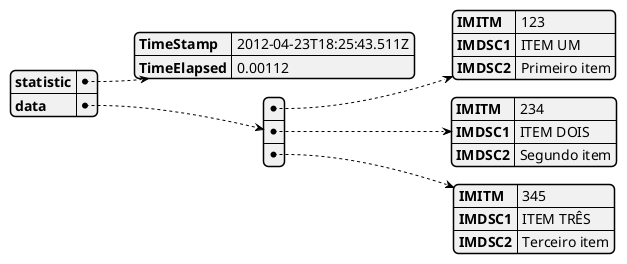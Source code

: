 @startyaml
statistic:
  TimeStamp: "2012-04-23T18:25:43.511Z"
  TimeElapsed: 0.00112
data:
  - IMITM: 123
    IMDSC1: "ITEM UM"
    IMDSC2: "Primeiro item"
  - IMITM: 234
    IMDSC1: "ITEM DOIS"
    IMDSC2: "Segundo item"
  - IMITM: 345
    IMDSC1: "ITEM TRÊS"
    IMDSC2: "Terceiro item"
@endyaml